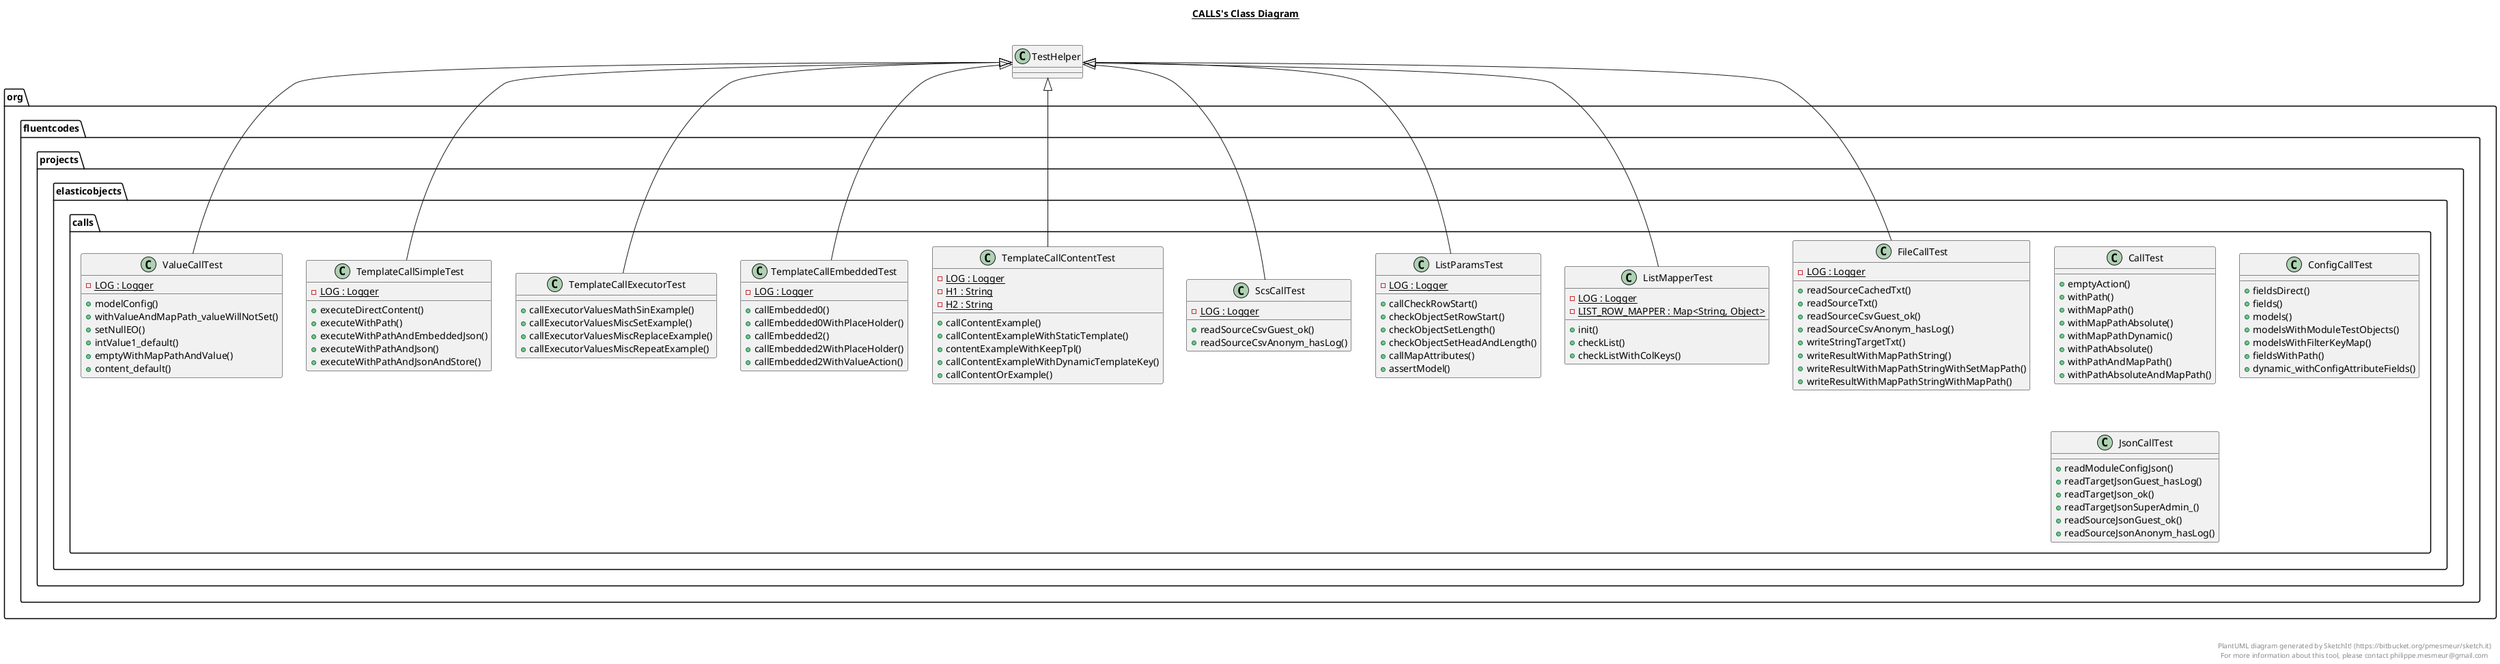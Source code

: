 @startuml

title __CALLS's Class Diagram__\n

  package org.fluentcodes.projects.elasticobjects {
    package org.fluentcodes.projects.elasticobjects.calls {
      class CallTest {
          + emptyAction()
          + withPath()
          + withMapPath()
          + withMapPathAbsolute()
          + withMapPathDynamic()
          + withPathAbsolute()
          + withPathAndMapPath()
          + withPathAbsoluteAndMapPath()
      }
    }
  }
  

  package org.fluentcodes.projects.elasticobjects {
    package org.fluentcodes.projects.elasticobjects.calls {
      class ConfigCallTest {
          + fieldsDirect()
          + fields()
          + models()
          + modelsWithModuleTestObjects()
          + modelsWithFilterKeyMap()
          + fieldsWithPath()
          + dynamic_withConfigAttributeFields()
      }
    }
  }
  

  package org.fluentcodes.projects.elasticobjects {
    package org.fluentcodes.projects.elasticobjects.calls {
      class FileCallTest {
          {static} - LOG : Logger
          + readSourceCachedTxt()
          + readSourceTxt()
          + readSourceCsvGuest_ok()
          + readSourceCsvAnonym_hasLog()
          + writeStringTargetTxt()
          + writeResultWithMapPathString()
          + writeResultWithMapPathStringWithSetMapPath()
          + writeResultWithMapPathStringWithMapPath()
      }
    }
  }
  

  package org.fluentcodes.projects.elasticobjects {
    package org.fluentcodes.projects.elasticobjects.calls {
      class JsonCallTest {
          + readModuleConfigJson()
          + readTargetJsonGuest_hasLog()
          + readTargetJson_ok()
          + readTargetJsonSuperAdmin_()
          + readSourceJsonGuest_ok()
          + readSourceJsonAnonym_hasLog()
      }
    }
  }
  

  package org.fluentcodes.projects.elasticobjects {
    package org.fluentcodes.projects.elasticobjects.calls {
      class ListMapperTest {
          {static} - LOG : Logger
          {static} - LIST_ROW_MAPPER : Map<String, Object>
          + init()
          + checkList()
          + checkListWithColKeys()
      }
    }
  }
  

  package org.fluentcodes.projects.elasticobjects {
    package org.fluentcodes.projects.elasticobjects.calls {
      class ListParamsTest {
          {static} - LOG : Logger
          + callCheckRowStart()
          + checkObjectSetRowStart()
          + checkObjectSetLength()
          + checkObjectSetHeadAndLength()
          + callMapAttributes()
          + assertModel()
      }
    }
  }
  

  package org.fluentcodes.projects.elasticobjects {
    package org.fluentcodes.projects.elasticobjects.calls {
      class ScsCallTest {
          {static} - LOG : Logger
          + readSourceCsvGuest_ok()
          + readSourceCsvAnonym_hasLog()
      }
    }
  }
  

  package org.fluentcodes.projects.elasticobjects {
    package org.fluentcodes.projects.elasticobjects.calls {
      class TemplateCallContentTest {
          {static} - LOG : Logger
          {static} - H1 : String
          {static} - H2 : String
          + callContentExample()
          + callContentExampleWithStaticTemplate()
          + contentExampleWithKeepTpl()
          + callContentExampleWithDynamicTemplateKey()
          + callContentOrExample()
      }
    }
  }
  

  package org.fluentcodes.projects.elasticobjects {
    package org.fluentcodes.projects.elasticobjects.calls {
      class TemplateCallEmbeddedTest {
          {static} - LOG : Logger
          + callEmbedded0()
          + callEmbedded0WithPlaceHolder()
          + callEmbedded2()
          + callEmbedded2WithPlaceHolder()
          + callEmbedded2WithValueAction()
      }
    }
  }
  

  package org.fluentcodes.projects.elasticobjects {
    package org.fluentcodes.projects.elasticobjects.calls {
      class TemplateCallExecutorTest {
          + callExecutorValuesMathSinExample()
          + callExecutorValuesMiscSetExample()
          + callExecutorValuesMiscReplaceExample()
          + callExecutorValuesMiscRepeatExample()
      }
    }
  }
  

  package org.fluentcodes.projects.elasticobjects {
    package org.fluentcodes.projects.elasticobjects.calls {
      class TemplateCallSimpleTest {
          {static} - LOG : Logger
          + executeDirectContent()
          + executeWithPath()
          + executeWithPathAndEmbeddedJson()
          + executeWithPathAndJson()
          + executeWithPathAndJsonAndStore()
      }
    }
  }
  

  package org.fluentcodes.projects.elasticobjects {
    package org.fluentcodes.projects.elasticobjects.calls {
      class ValueCallTest {
          {static} - LOG : Logger
          + modelConfig()
          + withValueAndMapPath_valueWillNotSet()
          + setNullEO()
          + intValue1_default()
          + emptyWithMapPathAndValue()
          + content_default()
      }
    }
  }
  

  FileCallTest -up-|> TestHelper
  ListMapperTest -up-|> TestHelper
  ListParamsTest -up-|> TestHelper
  ScsCallTest -up-|> TestHelper
  TemplateCallContentTest -up-|> TestHelper
  TemplateCallEmbeddedTest -up-|> TestHelper
  TemplateCallExecutorTest -up-|> TestHelper
  TemplateCallSimpleTest -up-|> TestHelper
  ValueCallTest -up-|> TestHelper


right footer


PlantUML diagram generated by SketchIt! (https://bitbucket.org/pmesmeur/sketch.it)
For more information about this tool, please contact philippe.mesmeur@gmail.com
endfooter

@enduml

